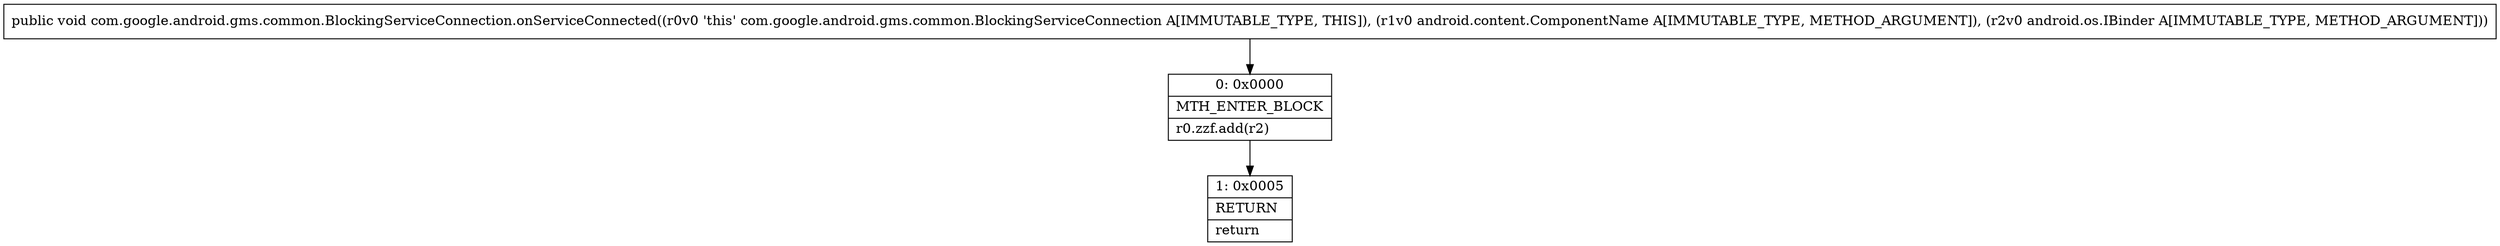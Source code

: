 digraph "CFG forcom.google.android.gms.common.BlockingServiceConnection.onServiceConnected(Landroid\/content\/ComponentName;Landroid\/os\/IBinder;)V" {
Node_0 [shape=record,label="{0\:\ 0x0000|MTH_ENTER_BLOCK\l|r0.zzf.add(r2)\l}"];
Node_1 [shape=record,label="{1\:\ 0x0005|RETURN\l|return\l}"];
MethodNode[shape=record,label="{public void com.google.android.gms.common.BlockingServiceConnection.onServiceConnected((r0v0 'this' com.google.android.gms.common.BlockingServiceConnection A[IMMUTABLE_TYPE, THIS]), (r1v0 android.content.ComponentName A[IMMUTABLE_TYPE, METHOD_ARGUMENT]), (r2v0 android.os.IBinder A[IMMUTABLE_TYPE, METHOD_ARGUMENT])) }"];
MethodNode -> Node_0;
Node_0 -> Node_1;
}

